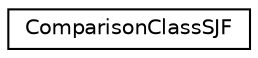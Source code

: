 digraph "Graphical Class Hierarchy"
{
  edge [fontname="Helvetica",fontsize="10",labelfontname="Helvetica",labelfontsize="10"];
  node [fontname="Helvetica",fontsize="10",shape=record];
  rankdir="LR";
  Node1 [label="ComparisonClassSJF",height=0.2,width=0.4,color="black", fillcolor="white", style="filled",URL="$da/da0/a00009.html"];
}
